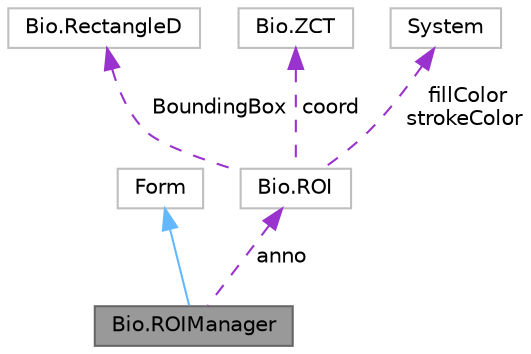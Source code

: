 digraph "Bio.ROIManager"
{
 // LATEX_PDF_SIZE
  bgcolor="transparent";
  edge [fontname=Helvetica,fontsize=10,labelfontname=Helvetica,labelfontsize=10];
  node [fontname=Helvetica,fontsize=10,shape=box,height=0.2,width=0.4];
  Node1 [label="Bio.ROIManager",height=0.2,width=0.4,color="gray40", fillcolor="grey60", style="filled", fontcolor="black",tooltip=" "];
  Node2 -> Node1 [dir="back",color="steelblue1",style="solid"];
  Node2 [label="Form",height=0.2,width=0.4,color="grey75", fillcolor="white", style="filled",tooltip=" "];
  Node3 -> Node1 [dir="back",color="darkorchid3",style="dashed",label=" anno" ];
  Node3 [label="Bio.ROI",height=0.2,width=0.4,color="grey75", fillcolor="white", style="filled",URL="$class_bio_1_1_r_o_i.html",tooltip=" "];
  Node4 -> Node3 [dir="back",color="darkorchid3",style="dashed",label=" BoundingBox" ];
  Node4 [label="Bio.RectangleD",height=0.2,width=0.4,color="grey75", fillcolor="white", style="filled",URL="$struct_bio_1_1_rectangle_d.html",tooltip=" "];
  Node5 -> Node3 [dir="back",color="darkorchid3",style="dashed",label=" coord" ];
  Node5 [label="Bio.ZCT",height=0.2,width=0.4,color="grey75", fillcolor="white", style="filled",URL="$struct_bio_1_1_z_c_t.html",tooltip=" "];
  Node6 -> Node3 [dir="back",color="darkorchid3",style="dashed",label=" fillColor\nstrokeColor" ];
  Node6 [label="System",height=0.2,width=0.4,color="grey75", fillcolor="white", style="filled",tooltip=" "];
}
